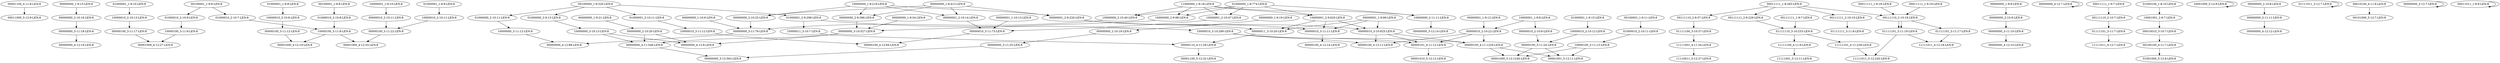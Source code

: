 digraph G {
    "00001100_4-11:8-LEN:8" -> "00011000_5-12:9-LEN:8";
    "00000000_3-11:18-LEN:8" -> "00000000_4-12:19-LEN:8";
    "00100001_1-9:9-LEN:8" -> "01000010_2-10:7-LEN:8";
    "01000000_2-10:11-LEN:8" -> "10000000_3-11:12-LEN:8";
    "01000010_2-10:9-LEN:8" -> "10000100_3-11:9-LEN:8";
    "00000100_4-11:1229-LEN:8" -> "00001000_5-12:1240-LEN:8";
    "00000100_4-11:1229-LEN:8" -> "00001001_5-12:11-LEN:8";
    "10000000_3-11:12-LEN:8" -> "00000000_4-12:88-LEN:8";
    "00000010_3-11:73-LEN:8" -> "00000100_4-12:84-LEN:8";
    "11000000_1-8:18-LEN:8" -> "10000000_2-9:98-LEN:8";
    "11000000_1-8:18-LEN:8" -> "10000000_2-10:40-LEN:8";
    "11000000_1-8:18-LEN:8" -> "10000001_2-9:620-LEN:8";
    "11000000_1-8:18-LEN:8" -> "10000001_2-10:47-LEN:8";
    "11000000_1-8:18-LEN:8" -> "10000000_2-11:11-LEN:8";
    "01000001_1-9:15-LEN:8" -> "10000010_2-10:12-LEN:8";
    "00111110_2-9:37-LEN:8" -> "01111100_3-10:37-LEN:8";
    "01000001_1-9:9-LEN:8" -> "10000010_2-10:11-LEN:8";
    "00000000_1-9:19-LEN:8" -> "00000000_2-10:19-LEN:8";
    "11111001_4-11:34-LEN:8" -> "11110011_5-12:37-LEN:8";
    "00000000_1-9:9-LEN:8" -> "00000000_2-10:9-LEN:8";
    "00000001_2-9:226-LEN:8" -> "00000010_3-11:11-LEN:8";
    "00000001_2-9:226-LEN:8" -> "00000010_3-10:925-LEN:8";
    "00000001_2-9:226-LEN:8" -> "00000011_3-10:20-LEN:8";
    "01111110_3-10:233-LEN:8" -> "11111101_4-11:228-LEN:8";
    "01111110_3-10:233-LEN:8" -> "11111100_4-11:9-LEN:8";
    "00100001_1-9:8-LEN:8" -> "01000010_2-10:8-LEN:8";
    "00000001_1-10:13-LEN:8" -> "00000010_3-11:73-LEN:8";
    "10000000_1-8:219-LEN:8" -> "00000001_2-9:226-LEN:8";
    "10000000_1-8:219-LEN:8" -> "00000000_2-10:25-LEN:8";
    "10000000_1-8:219-LEN:8" -> "00000000_2-9:396-LEN:8";
    "10000000_1-8:219-LEN:8" -> "00000001_2-10:14-LEN:8";
    "01000000_1-8:774-LEN:8" -> "10000000_2-9:98-LEN:8";
    "01000000_1-8:774-LEN:8" -> "10000000_2-10:40-LEN:8";
    "01000000_1-8:774-LEN:8" -> "10000001_2-9:620-LEN:8";
    "01000000_1-8:774-LEN:8" -> "10000001_2-10:47-LEN:8";
    "01000000_1-8:774-LEN:8" -> "10000000_2-11:11-LEN:8";
    "00000000_2-10:9-LEN:8" -> "00000000_3-11:10-LEN:8";
    "10000010_3-11:12-LEN:8" -> "00000100_4-12:84-LEN:8";
    "00011111_1-8:283-LEN:8" -> "00111110_2-9:37-LEN:8";
    "00011111_1-8:283-LEN:8" -> "00111111_2-10:10-LEN:8";
    "00011111_1-8:283-LEN:8" -> "00111111_2-9:229-LEN:8";
    "00011111_1-8:283-LEN:8" -> "00111110_2-10:19-LEN:8";
    "00000001_1-9:99-LEN:8" -> "00000010_3-11:11-LEN:8";
    "00000001_1-9:99-LEN:8" -> "00000010_3-10:925-LEN:8";
    "00000001_1-9:99-LEN:8" -> "00000011_3-10:20-LEN:8";
    "00000000_1-8:413-LEN:8" -> "00000001_2-9:226-LEN:8";
    "00000000_1-8:413-LEN:8" -> "00000000_2-10:25-LEN:8";
    "00000000_1-8:413-LEN:8" -> "00000000_2-9:396-LEN:8";
    "00000000_1-8:413-LEN:8" -> "00000001_2-10:14-LEN:8";
    "01111101_3-11:18-LEN:8" -> "11111011_4-12:18-LEN:8";
    "10000000_2-9:98-LEN:8" -> "00000000_3-10:527-LEN:8";
    "00111110_2-10:19-LEN:8" -> "01111101_3-11:18-LEN:8";
    "00000000_3-11:25-LEN:8" -> "00000000_5-12:563-LEN:8";
    "11111101_4-11:228-LEN:8" -> "11111011_5-12:245-LEN:8";
    "00000010_2-10:9-LEN:8" -> "00000100_3-11:24-LEN:8";
    "01111101_3-11:18-LEN:8" -> "11111011_5-12:245-LEN:8";
    "00000000_4-12:7-LEN:8" -> "00000000_4-12:7-LEN:8";
    "10000100_3-11:13-LEN:8" -> "00001000_5-12:1240-LEN:8";
    "10000100_3-11:13-LEN:8" -> "00001001_5-12:11-LEN:8";
    "10000000_2-10:40-LEN:8" -> "00000000_3-11:76-LEN:8";
    "00000000_2-10:25-LEN:8" -> "00000000_3-11:76-LEN:8";
    "01000010_2-10:7-LEN:8" -> "10000100_3-11:8-LEN:8";
    "10000010_2-10:8-LEN:8" -> "00000100_3-11:12-LEN:8";
    "10000000_3-10:13-LEN:8" -> "00000000_4-12:8-LEN:8";
    "10000000_3-10:13-LEN:8" -> "00000000_4-11:546-LEN:8";
    "01000001_1-9:8-LEN:8" -> "10000010_2-10:8-LEN:8";
    "01000010_2-10:8-LEN:8" -> "10000100_3-11:8-LEN:8";
    "00100001_1-9:11-LEN:8" -> "01000010_2-10:11-LEN:8";
    "00000010_3-11:11-LEN:8" -> "00000100_4-12:14-LEN:8";
    "00111110_2-10:7-LEN:8" -> "01111101_3-11:7-LEN:8";
    "00000000_2-10:16-LEN:8" -> "00000000_3-11:18-LEN:8";
    "01000100_1-8:10-LEN:8" -> "10001001_2-9:7-LEN:8";
    "00000000_4-11:546-LEN:8" -> "00000000_5-12:563-LEN:8";
    "00011111_1-9:7-LEN:8" -> "00111110_2-10:7-LEN:8";
    "00000010_3-10:925-LEN:8" -> "00000100_4-11:1229-LEN:8";
    "00000010_3-10:925-LEN:8" -> "00000100_4-12:11-LEN:8";
    "00000010_3-10:925-LEN:8" -> "00000101_4-11:12-LEN:8";
    "00111111_1-9:7-LEN:8" -> "01111110_3-10:233-LEN:8";
    "00000000_1-9:21-LEN:8" -> "00000000_2-10:20-LEN:8";
    "10000010_3-10:299-LEN:8" -> "00000100_4-11:1229-LEN:8";
    "10000010_3-10:299-LEN:8" -> "00000100_4-12:11-LEN:8";
    "10000010_3-10:299-LEN:8" -> "00000101_4-11:12-LEN:8";
    "00111110_2-10:19-LEN:8" -> "01111101_3-11:18-LEN:8";
    "10001000_5-12:9-LEN:8" -> "10001000_5-12:9-LEN:8";
    "01000001_2-9:298-LEN:8" -> "10000010_3-10:299-LEN:8";
    "01000001_2-9:298-LEN:8" -> "10000011_3-10:7-LEN:8";
    "00000000_2-10:20-LEN:8" -> "00000000_4-12:8-LEN:8";
    "00000000_2-10:20-LEN:8" -> "00000000_4-11:546-LEN:8";
    "01000001_1-9:10-LEN:8" -> "10000010_2-10:13-LEN:8";
    "01111101_3-11:7-LEN:8" -> "11111011_4-12:7-LEN:8";
    "10000100_3-11:9-LEN:8" -> "00001000_4-12:27-LEN:8";
    "00111111_2-10:10-LEN:8" -> "01111111_3-11:8-LEN:8";
    "00000101_4-11:12-LEN:8" -> "00001010_5-12:12-LEN:8";
    "01111100_3-10:37-LEN:8" -> "11111001_4-11:34-LEN:8";
    "10000010_2-10:12-LEN:8" -> "00000100_3-11:24-LEN:8";
    "00000000_3-10:527-LEN:8" -> "00000000_4-12:8-LEN:8";
    "00000000_3-10:527-LEN:8" -> "00000000_4-11:546-LEN:8";
    "00000110_4-11:28-LEN:8" -> "00001100_5-12:32-LEN:8";
    "01111101_3-11:17-LEN:8" -> "11111011_4-12:18-LEN:8";
    "00100001_1-9:9-LEN:8" -> "01000010_2-10:9-LEN:8";
    "00111111_2-9:229-LEN:8" -> "01111110_3-10:233-LEN:8";
    "10000001_1-9:10-LEN:8" -> "00000010_2-10:11-LEN:8";
    "00100000_1-8:320-LEN:8" -> "01000000_2-10:11-LEN:8";
    "00100000_1-8:320-LEN:8" -> "01000001_2-9:298-LEN:8";
    "00100000_1-8:320-LEN:8" -> "01000001_2-10:11-LEN:8";
    "00100000_1-8:320-LEN:8" -> "01000000_2-9:13-LEN:8";
    "00000100_3-11:17-LEN:8" -> "00001000_4-12:27-LEN:8";
    "00000000_2-9:396-LEN:8" -> "00000000_3-10:527-LEN:8";
    "00000000_2-10:8-LEN:8" -> "00000000_3-11:11-LEN:8";
    "00000000_1-10:9-LEN:8" -> "00000000_3-11:76-LEN:8";
    "00000100_3-11:12-LEN:8" -> "00001000_4-12:19-LEN:8";
    "10000100_3-11:8-LEN:8" -> "00001000_4-12:19-LEN:8";
    "00000000_3-11:11-LEN:8" -> "00000000_4-12:12-LEN:8";
    "01000001_2-10:11-LEN:8" -> "10000010_3-11:12-LEN:8";
    "00000000_1-9:34-LEN:8" -> "00000000_3-10:527-LEN:8";
    "00010010_3-10:7-LEN:8" -> "00100100_4-11:7-LEN:8";
    "00000000_3-11:10-LEN:8" -> "00000000_4-12:10-LEN:8";
    "10000100_3-11:8-LEN:8" -> "00001000_4-12:33-LEN:8";
    "10000001_1-9:8-LEN:8" -> "00000010_2-10:22-LEN:8";
    "11111100_4-11:9-LEN:8" -> "11111001_5-12:11-LEN:8";
    "10001001_2-9:7-LEN:8" -> "00010010_3-10:7-LEN:8";
    "00000100_3-11:24-LEN:8" -> "00001000_5-12:1240-LEN:8";
    "00000100_3-11:24-LEN:8" -> "00001001_5-12:11-LEN:8";
    "00011111_1-9:18-LEN:8" -> "00111110_2-10:19-LEN:8";
    "01111011_3-12:7-LEN:8" -> "01111011_3-12:7-LEN:8";
    "00100100_4-11:7-LEN:8" -> "01001000_5-12:8-LEN:8";
    "00010100_4-11:8-LEN:8" -> "00101000_5-12:7-LEN:8";
    "00000000_3-12:7-LEN:8" -> "00000000_3-12:7-LEN:8";
    "10000010_2-10:13-LEN:8" -> "00000100_3-11:17-LEN:8";
    "10000010_2-10:11-LEN:8" -> "00000100_3-11:22-LEN:8";
    "10000001_1-9:8-LEN:8" -> "00000010_2-10:9-LEN:8";
    "10000001_2-9:620-LEN:8" -> "00000010_3-11:11-LEN:8";
    "10000001_2-9:620-LEN:8" -> "00000010_3-10:925-LEN:8";
    "10000001_2-9:620-LEN:8" -> "00000011_3-10:20-LEN:8";
    "01000000_2-9:13-LEN:8" -> "10000000_3-10:13-LEN:8";
    "00000011_3-10:20-LEN:8" -> "00000110_4-11:28-LEN:8";
    "00000001_1-9:12-LEN:8" -> "00000010_2-10:22-LEN:8";
    "10000011_3-10:7-LEN:8" -> "00000110_4-11:28-LEN:8";
    "00000010_2-10:22-LEN:8" -> "00000100_4-11:1229-LEN:8";
    "00000010_2-10:22-LEN:8" -> "00000100_4-12:11-LEN:8";
    "00000010_2-10:22-LEN:8" -> "00000101_4-11:12-LEN:8";
    "00000000_2-10:19-LEN:8" -> "00000000_3-11:25-LEN:8";
    "10000001_2-10:47-LEN:8" -> "00000010_3-11:73-LEN:8";
    "00111110_2-10:19-LEN:8" -> "01111101_3-11:17-LEN:8";
    "00000000_1-9:15-LEN:8" -> "00000000_2-10:16-LEN:8";
    "00000100_3-11:22-LEN:8" -> "00001000_4-12:33-LEN:8";
    "00000000_3-11:76-LEN:8" -> "00000000_4-12:88-LEN:8";
    "00000001_2-10:14-LEN:8" -> "00000010_3-11:73-LEN:8";
    "00011111_1-9:19-LEN:8" -> "00111110_2-10:19-LEN:8";
    "00011011_1-8:9-LEN:8" -> "00011011_1-8:9-LEN:8";
    "10000000_2-11:11-LEN:8" -> "00000000_3-12:14-LEN:8";
    "00000010_2-10:11-LEN:8" -> "00000100_3-11:22-LEN:8";
    "01000010_2-10:11-LEN:8" -> "10000100_3-11:13-LEN:8";
}
